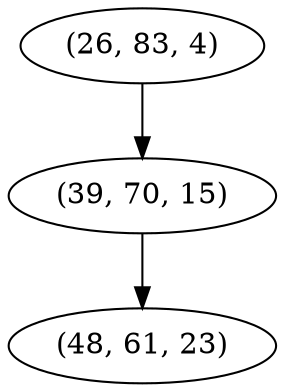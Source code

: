 digraph tree {
    "(26, 83, 4)";
    "(39, 70, 15)";
    "(48, 61, 23)";
    "(26, 83, 4)" -> "(39, 70, 15)";
    "(39, 70, 15)" -> "(48, 61, 23)";
}
